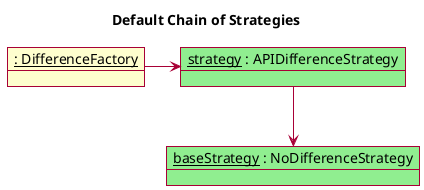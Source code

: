 @startuml

skin rose
skinparam style strictuml
skinparam backgroundColor transparent

title Default Chain of Strategies

object "baseStrategy : NoDifferenceStrategy" as baseStrategy #lightgreen

object "strategy : APIDifferenceStrategy" as strategy #lightgreen
strategy --> baseStrategy

object ": DifferenceFactory" as factory
factory -> strategy

@enduml
